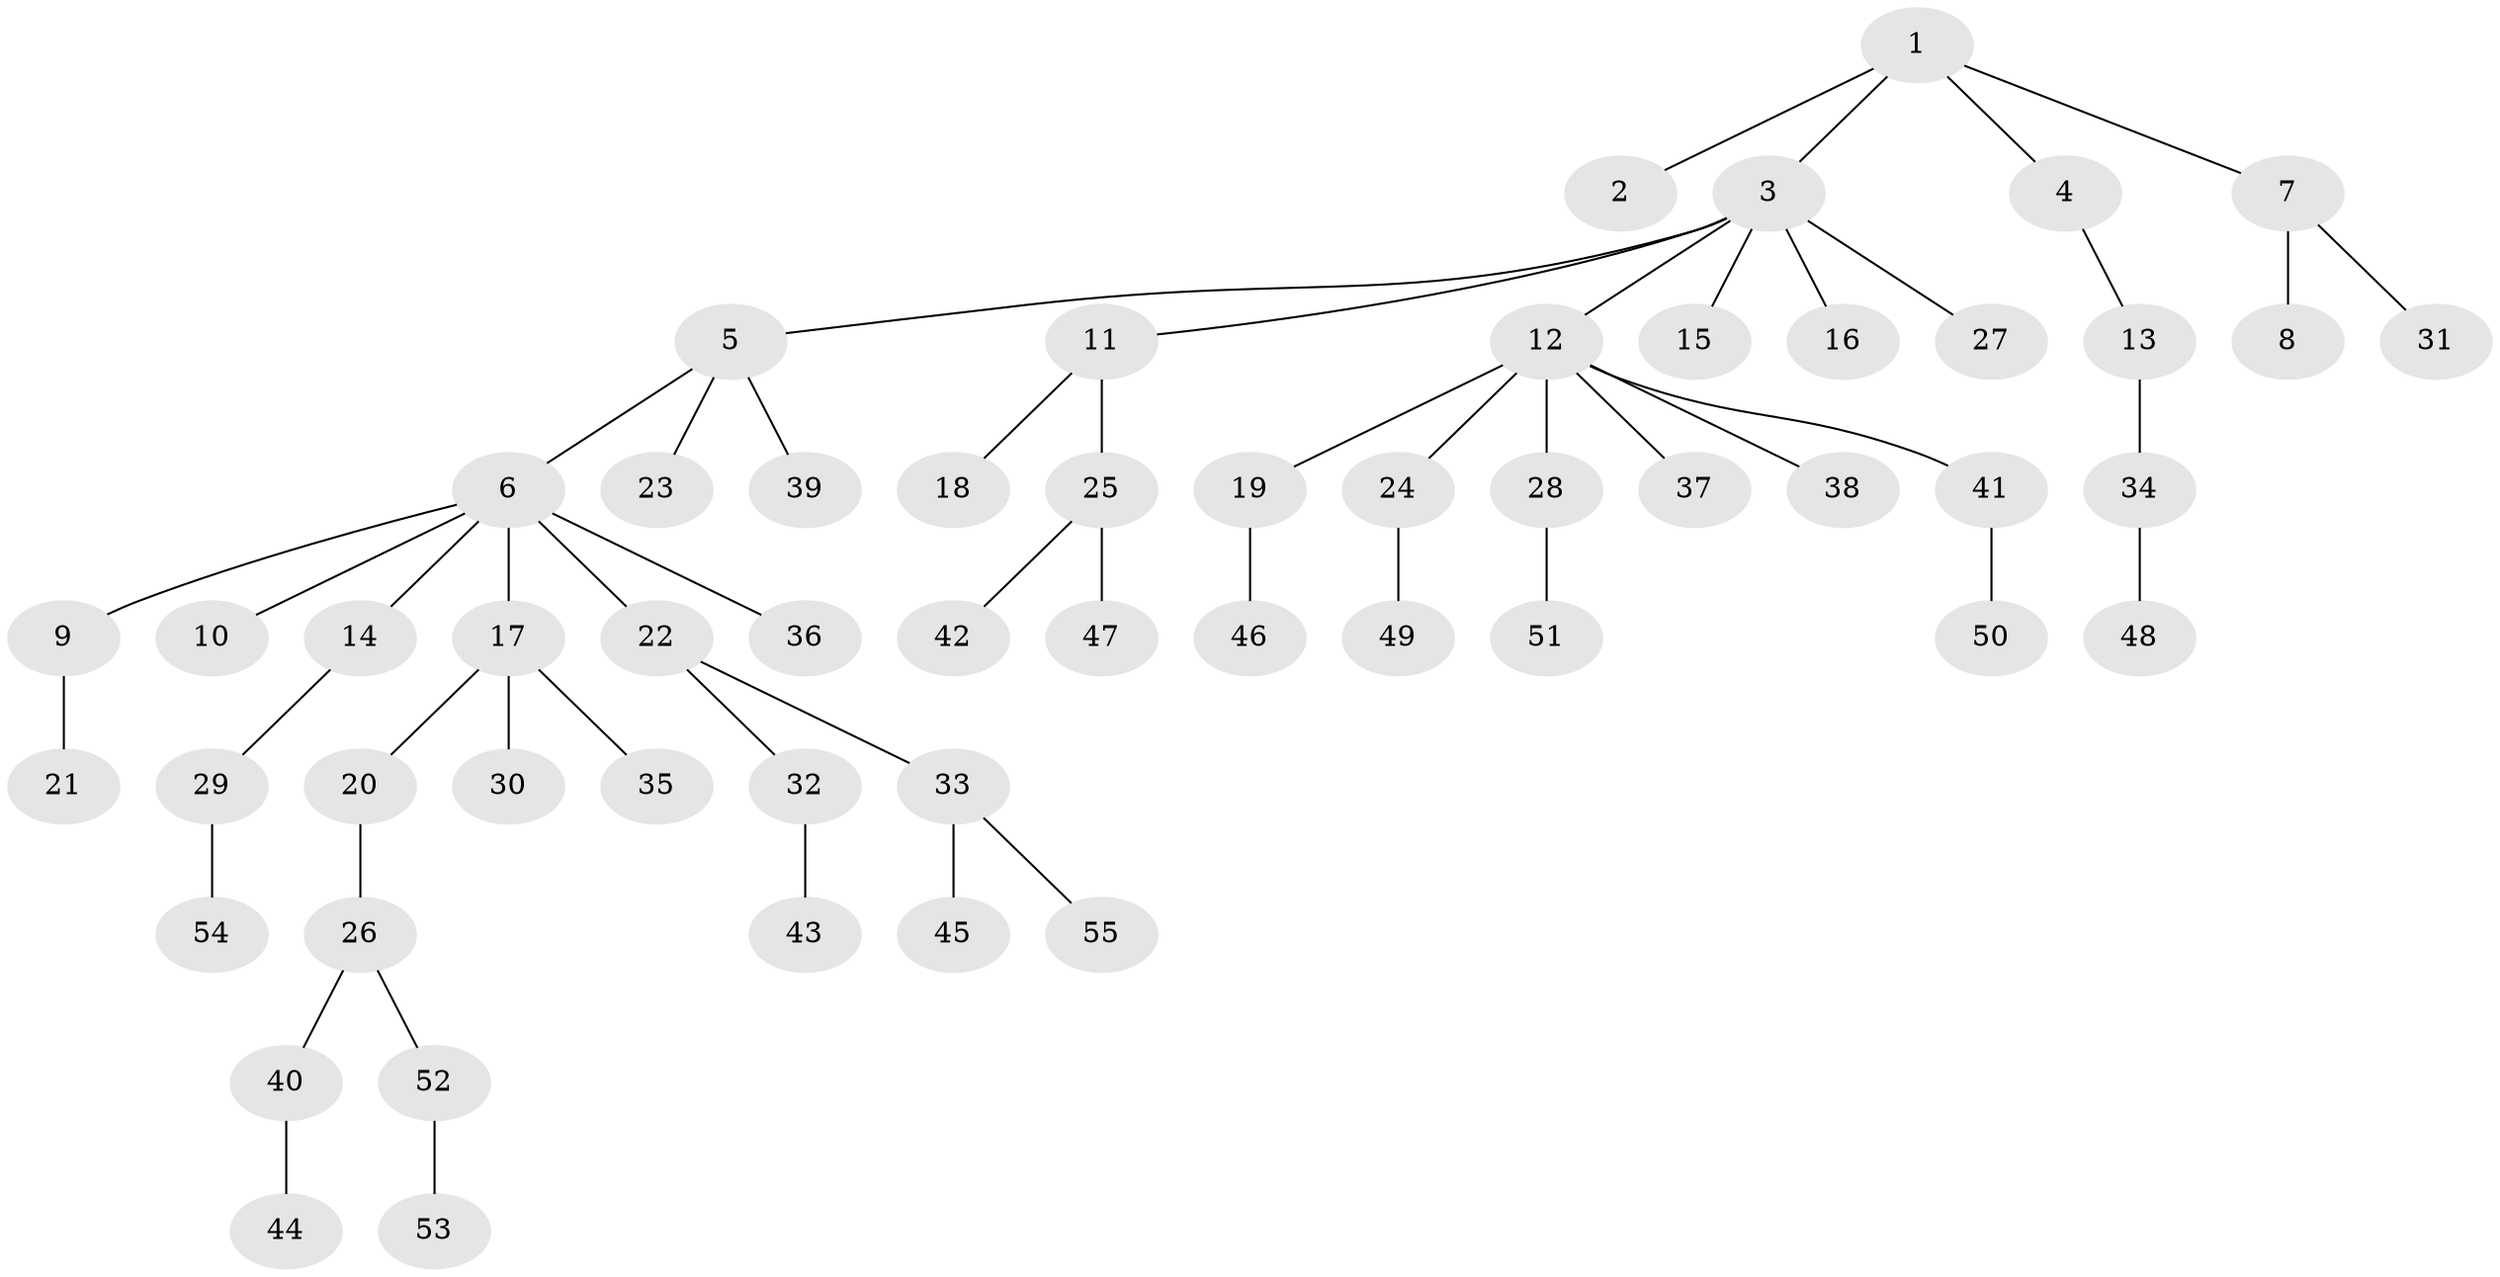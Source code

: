 // coarse degree distribution, {3: 0.14705882352941177, 6: 0.08823529411764706, 2: 0.20588235294117646, 1: 0.5588235294117647}
// Generated by graph-tools (version 1.1) at 2025/51/03/04/25 22:51:29]
// undirected, 55 vertices, 54 edges
graph export_dot {
  node [color=gray90,style=filled];
  1;
  2;
  3;
  4;
  5;
  6;
  7;
  8;
  9;
  10;
  11;
  12;
  13;
  14;
  15;
  16;
  17;
  18;
  19;
  20;
  21;
  22;
  23;
  24;
  25;
  26;
  27;
  28;
  29;
  30;
  31;
  32;
  33;
  34;
  35;
  36;
  37;
  38;
  39;
  40;
  41;
  42;
  43;
  44;
  45;
  46;
  47;
  48;
  49;
  50;
  51;
  52;
  53;
  54;
  55;
  1 -- 2;
  1 -- 3;
  1 -- 4;
  1 -- 7;
  3 -- 5;
  3 -- 11;
  3 -- 12;
  3 -- 15;
  3 -- 16;
  3 -- 27;
  4 -- 13;
  5 -- 6;
  5 -- 23;
  5 -- 39;
  6 -- 9;
  6 -- 10;
  6 -- 14;
  6 -- 17;
  6 -- 22;
  6 -- 36;
  7 -- 8;
  7 -- 31;
  9 -- 21;
  11 -- 18;
  11 -- 25;
  12 -- 19;
  12 -- 24;
  12 -- 28;
  12 -- 37;
  12 -- 38;
  12 -- 41;
  13 -- 34;
  14 -- 29;
  17 -- 20;
  17 -- 30;
  17 -- 35;
  19 -- 46;
  20 -- 26;
  22 -- 32;
  22 -- 33;
  24 -- 49;
  25 -- 42;
  25 -- 47;
  26 -- 40;
  26 -- 52;
  28 -- 51;
  29 -- 54;
  32 -- 43;
  33 -- 45;
  33 -- 55;
  34 -- 48;
  40 -- 44;
  41 -- 50;
  52 -- 53;
}
